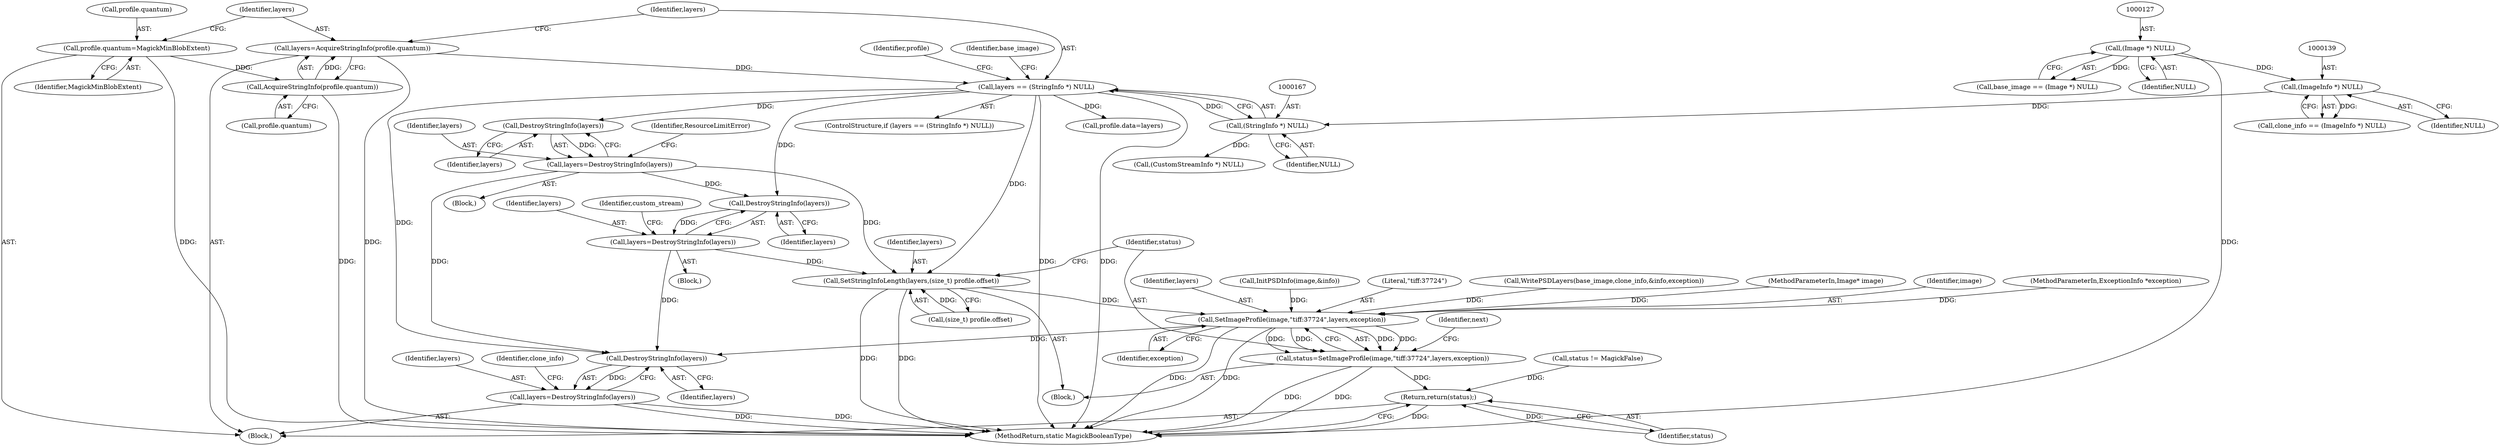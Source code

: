 digraph "0_ImageMagick_256825d4eb33dc301496710d15cf5a7ae924088b@pointer" {
"1000250" [label="(Call,DestroyStringInfo(layers))"];
"1000217" [label="(Call,layers=DestroyStringInfo(layers))"];
"1000219" [label="(Call,DestroyStringInfo(layers))"];
"1000164" [label="(Call,layers == (StringInfo *) NULL)"];
"1000157" [label="(Call,layers=AcquireStringInfo(profile.quantum))"];
"1000159" [label="(Call,AcquireStringInfo(profile.quantum))"];
"1000152" [label="(Call,profile.quantum=MagickMinBlobExtent)"];
"1000166" [label="(Call,(StringInfo *) NULL)"];
"1000138" [label="(Call,(ImageInfo *) NULL)"];
"1000126" [label="(Call,(Image *) NULL)"];
"1000248" [label="(Call,layers=DestroyStringInfo(layers))"];
"1000325" [label="(Call,SetStringInfoLength(layers,(size_t) profile.offset))"];
"1000334" [label="(Call,SetImageProfile(image,\"tiff:37724\",layers,exception))"];
"1000332" [label="(Call,status=SetImageProfile(image,\"tiff:37724\",layers,exception))"];
"1000368" [label="(Return,return(status);)"];
"1000358" [label="(Call,DestroyStringInfo(layers))"];
"1000356" [label="(Call,layers=DestroyStringInfo(layers))"];
"1000171" [label="(Identifier,base_image)"];
"1000253" [label="(Identifier,custom_stream)"];
"1000250" [label="(Call,DestroyStringInfo(layers))"];
"1000140" [label="(Identifier,NULL)"];
"1000326" [label="(Identifier,layers)"];
"1000126" [label="(Call,(Image *) NULL)"];
"1000359" [label="(Identifier,layers)"];
"1000370" [label="(MethodReturn,static MagickBooleanType)"];
"1000248" [label="(Call,layers=DestroyStringInfo(layers))"];
"1000104" [label="(MethodParameterIn,ExceptionInfo *exception)"];
"1000219" [label="(Call,DestroyStringInfo(layers))"];
"1000337" [label="(Identifier,layers)"];
"1000287" [label="(Call,InitPSDInfo(image,&info))"];
"1000249" [label="(Identifier,layers)"];
"1000165" [label="(Identifier,layers)"];
"1000334" [label="(Call,SetImageProfile(image,\"tiff:37724\",layers,exception))"];
"1000340" [label="(Identifier,next)"];
"1000239" [label="(Block,)"];
"1000327" [label="(Call,(size_t) profile.offset)"];
"1000166" [label="(Call,(StringInfo *) NULL)"];
"1000163" [label="(ControlStructure,if (layers == (StringInfo *) NULL))"];
"1000336" [label="(Literal,\"tiff:37724\")"];
"1000128" [label="(Identifier,NULL)"];
"1000357" [label="(Identifier,layers)"];
"1000217" [label="(Call,layers=DestroyStringInfo(layers))"];
"1000325" [label="(Call,SetStringInfoLength(layers,(size_t) profile.offset))"];
"1000321" [label="(Call,status != MagickFalse)"];
"1000184" [label="(Call,profile.data=layers)"];
"1000222" [label="(Identifier,ResourceLimitError)"];
"1000124" [label="(Call,base_image == (Image *) NULL)"];
"1000356" [label="(Call,layers=DestroyStringInfo(layers))"];
"1000220" [label="(Identifier,layers)"];
"1000159" [label="(Call,AcquireStringInfo(profile.quantum))"];
"1000205" [label="(Call,(CustomStreamInfo *) NULL)"];
"1000333" [label="(Identifier,status)"];
"1000152" [label="(Call,profile.quantum=MagickMinBlobExtent)"];
"1000136" [label="(Call,clone_info == (ImageInfo *) NULL)"];
"1000164" [label="(Call,layers == (StringInfo *) NULL)"];
"1000158" [label="(Identifier,layers)"];
"1000338" [label="(Identifier,exception)"];
"1000332" [label="(Call,status=SetImageProfile(image,\"tiff:37724\",layers,exception))"];
"1000218" [label="(Identifier,layers)"];
"1000314" [label="(Call,WritePSDLayers(base_image,clone_info,&info,exception))"];
"1000186" [label="(Identifier,profile)"];
"1000368" [label="(Return,return(status);)"];
"1000157" [label="(Call,layers=AcquireStringInfo(profile.quantum))"];
"1000138" [label="(Call,(ImageInfo *) NULL)"];
"1000208" [label="(Block,)"];
"1000358" [label="(Call,DestroyStringInfo(layers))"];
"1000324" [label="(Block,)"];
"1000101" [label="(MethodParameterIn,Image* image)"];
"1000156" [label="(Identifier,MagickMinBlobExtent)"];
"1000369" [label="(Identifier,status)"];
"1000335" [label="(Identifier,image)"];
"1000153" [label="(Call,profile.quantum)"];
"1000105" [label="(Block,)"];
"1000168" [label="(Identifier,NULL)"];
"1000160" [label="(Call,profile.quantum)"];
"1000251" [label="(Identifier,layers)"];
"1000361" [label="(Identifier,clone_info)"];
"1000250" -> "1000248"  [label="AST: "];
"1000250" -> "1000251"  [label="CFG: "];
"1000251" -> "1000250"  [label="AST: "];
"1000248" -> "1000250"  [label="CFG: "];
"1000250" -> "1000248"  [label="DDG: "];
"1000217" -> "1000250"  [label="DDG: "];
"1000164" -> "1000250"  [label="DDG: "];
"1000217" -> "1000208"  [label="AST: "];
"1000217" -> "1000219"  [label="CFG: "];
"1000218" -> "1000217"  [label="AST: "];
"1000219" -> "1000217"  [label="AST: "];
"1000222" -> "1000217"  [label="CFG: "];
"1000219" -> "1000217"  [label="DDG: "];
"1000217" -> "1000325"  [label="DDG: "];
"1000217" -> "1000358"  [label="DDG: "];
"1000219" -> "1000220"  [label="CFG: "];
"1000220" -> "1000219"  [label="AST: "];
"1000164" -> "1000219"  [label="DDG: "];
"1000164" -> "1000163"  [label="AST: "];
"1000164" -> "1000166"  [label="CFG: "];
"1000165" -> "1000164"  [label="AST: "];
"1000166" -> "1000164"  [label="AST: "];
"1000171" -> "1000164"  [label="CFG: "];
"1000186" -> "1000164"  [label="CFG: "];
"1000164" -> "1000370"  [label="DDG: "];
"1000164" -> "1000370"  [label="DDG: "];
"1000157" -> "1000164"  [label="DDG: "];
"1000166" -> "1000164"  [label="DDG: "];
"1000164" -> "1000184"  [label="DDG: "];
"1000164" -> "1000325"  [label="DDG: "];
"1000164" -> "1000358"  [label="DDG: "];
"1000157" -> "1000105"  [label="AST: "];
"1000157" -> "1000159"  [label="CFG: "];
"1000158" -> "1000157"  [label="AST: "];
"1000159" -> "1000157"  [label="AST: "];
"1000165" -> "1000157"  [label="CFG: "];
"1000157" -> "1000370"  [label="DDG: "];
"1000159" -> "1000157"  [label="DDG: "];
"1000159" -> "1000160"  [label="CFG: "];
"1000160" -> "1000159"  [label="AST: "];
"1000159" -> "1000370"  [label="DDG: "];
"1000152" -> "1000159"  [label="DDG: "];
"1000152" -> "1000105"  [label="AST: "];
"1000152" -> "1000156"  [label="CFG: "];
"1000153" -> "1000152"  [label="AST: "];
"1000156" -> "1000152"  [label="AST: "];
"1000158" -> "1000152"  [label="CFG: "];
"1000152" -> "1000370"  [label="DDG: "];
"1000166" -> "1000168"  [label="CFG: "];
"1000167" -> "1000166"  [label="AST: "];
"1000168" -> "1000166"  [label="AST: "];
"1000138" -> "1000166"  [label="DDG: "];
"1000166" -> "1000205"  [label="DDG: "];
"1000138" -> "1000136"  [label="AST: "];
"1000138" -> "1000140"  [label="CFG: "];
"1000139" -> "1000138"  [label="AST: "];
"1000140" -> "1000138"  [label="AST: "];
"1000136" -> "1000138"  [label="CFG: "];
"1000138" -> "1000136"  [label="DDG: "];
"1000126" -> "1000138"  [label="DDG: "];
"1000126" -> "1000124"  [label="AST: "];
"1000126" -> "1000128"  [label="CFG: "];
"1000127" -> "1000126"  [label="AST: "];
"1000128" -> "1000126"  [label="AST: "];
"1000124" -> "1000126"  [label="CFG: "];
"1000126" -> "1000370"  [label="DDG: "];
"1000126" -> "1000124"  [label="DDG: "];
"1000248" -> "1000239"  [label="AST: "];
"1000249" -> "1000248"  [label="AST: "];
"1000253" -> "1000248"  [label="CFG: "];
"1000248" -> "1000325"  [label="DDG: "];
"1000248" -> "1000358"  [label="DDG: "];
"1000325" -> "1000324"  [label="AST: "];
"1000325" -> "1000327"  [label="CFG: "];
"1000326" -> "1000325"  [label="AST: "];
"1000327" -> "1000325"  [label="AST: "];
"1000333" -> "1000325"  [label="CFG: "];
"1000325" -> "1000370"  [label="DDG: "];
"1000325" -> "1000370"  [label="DDG: "];
"1000327" -> "1000325"  [label="DDG: "];
"1000325" -> "1000334"  [label="DDG: "];
"1000334" -> "1000332"  [label="AST: "];
"1000334" -> "1000338"  [label="CFG: "];
"1000335" -> "1000334"  [label="AST: "];
"1000336" -> "1000334"  [label="AST: "];
"1000337" -> "1000334"  [label="AST: "];
"1000338" -> "1000334"  [label="AST: "];
"1000332" -> "1000334"  [label="CFG: "];
"1000334" -> "1000370"  [label="DDG: "];
"1000334" -> "1000370"  [label="DDG: "];
"1000334" -> "1000332"  [label="DDG: "];
"1000334" -> "1000332"  [label="DDG: "];
"1000334" -> "1000332"  [label="DDG: "];
"1000334" -> "1000332"  [label="DDG: "];
"1000287" -> "1000334"  [label="DDG: "];
"1000101" -> "1000334"  [label="DDG: "];
"1000314" -> "1000334"  [label="DDG: "];
"1000104" -> "1000334"  [label="DDG: "];
"1000334" -> "1000358"  [label="DDG: "];
"1000332" -> "1000324"  [label="AST: "];
"1000333" -> "1000332"  [label="AST: "];
"1000340" -> "1000332"  [label="CFG: "];
"1000332" -> "1000370"  [label="DDG: "];
"1000332" -> "1000370"  [label="DDG: "];
"1000332" -> "1000368"  [label="DDG: "];
"1000368" -> "1000105"  [label="AST: "];
"1000368" -> "1000369"  [label="CFG: "];
"1000369" -> "1000368"  [label="AST: "];
"1000370" -> "1000368"  [label="CFG: "];
"1000368" -> "1000370"  [label="DDG: "];
"1000369" -> "1000368"  [label="DDG: "];
"1000321" -> "1000368"  [label="DDG: "];
"1000358" -> "1000356"  [label="AST: "];
"1000358" -> "1000359"  [label="CFG: "];
"1000359" -> "1000358"  [label="AST: "];
"1000356" -> "1000358"  [label="CFG: "];
"1000358" -> "1000356"  [label="DDG: "];
"1000356" -> "1000105"  [label="AST: "];
"1000357" -> "1000356"  [label="AST: "];
"1000361" -> "1000356"  [label="CFG: "];
"1000356" -> "1000370"  [label="DDG: "];
"1000356" -> "1000370"  [label="DDG: "];
}
